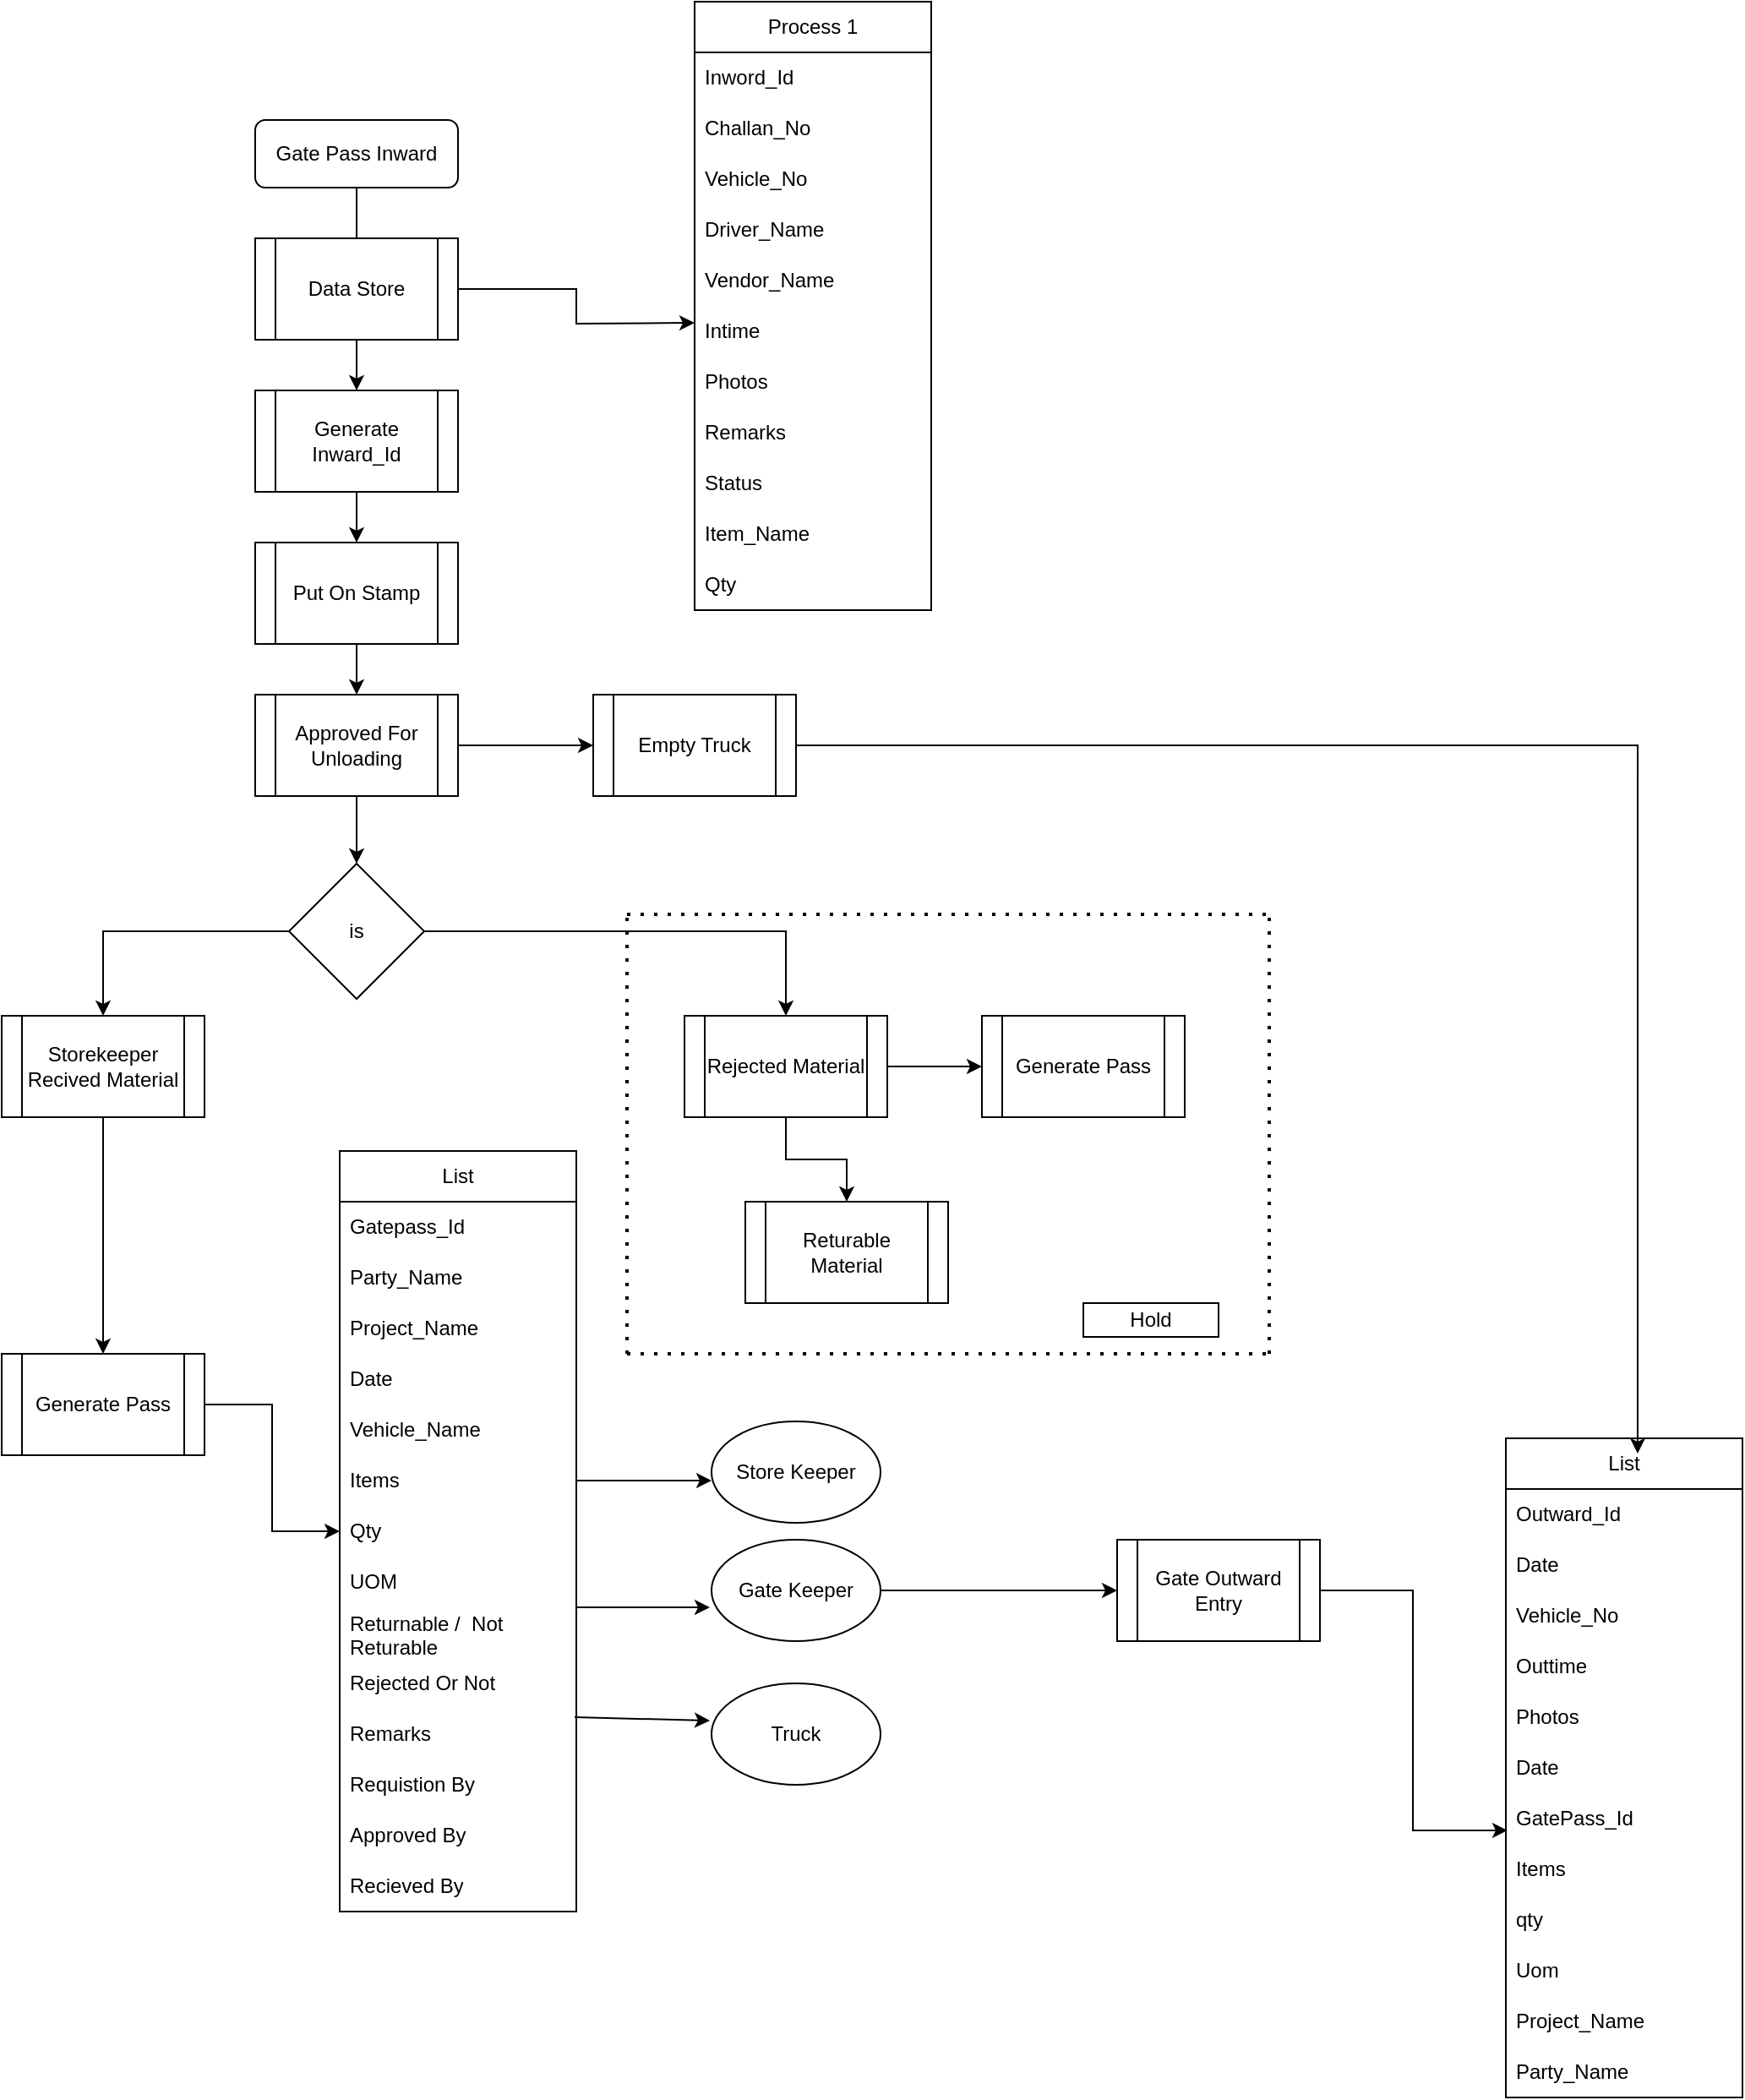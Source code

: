 <mxfile version="22.1.18" type="device">
  <diagram id="C5RBs43oDa-KdzZeNtuy" name="Page-1">
    <mxGraphModel dx="1114" dy="592" grid="1" gridSize="10" guides="1" tooltips="1" connect="1" arrows="1" fold="1" page="1" pageScale="1" pageWidth="827" pageHeight="1169" math="0" shadow="0">
      <root>
        <mxCell id="WIyWlLk6GJQsqaUBKTNV-0" />
        <mxCell id="WIyWlLk6GJQsqaUBKTNV-1" parent="WIyWlLk6GJQsqaUBKTNV-0" />
        <mxCell id="WIyWlLk6GJQsqaUBKTNV-2" value="" style="rounded=0;html=1;jettySize=auto;orthogonalLoop=1;fontSize=11;endArrow=block;endFill=0;endSize=8;strokeWidth=1;shadow=0;labelBackgroundColor=none;edgeStyle=orthogonalEdgeStyle;" parent="WIyWlLk6GJQsqaUBKTNV-1" source="WIyWlLk6GJQsqaUBKTNV-3" edge="1">
          <mxGeometry relative="1" as="geometry">
            <mxPoint x="220" y="170" as="targetPoint" />
          </mxGeometry>
        </mxCell>
        <mxCell id="WIyWlLk6GJQsqaUBKTNV-3" value="Gate Pass Inward" style="rounded=1;whiteSpace=wrap;html=1;fontSize=12;glass=0;strokeWidth=1;shadow=0;" parent="WIyWlLk6GJQsqaUBKTNV-1" vertex="1">
          <mxGeometry x="160" y="80" width="120" height="40" as="geometry" />
        </mxCell>
        <mxCell id="b_gZb27_Rq4zu_0cM__3-4" value="" style="edgeStyle=orthogonalEdgeStyle;rounded=0;orthogonalLoop=1;jettySize=auto;html=1;" parent="WIyWlLk6GJQsqaUBKTNV-1" source="b_gZb27_Rq4zu_0cM__3-2" edge="1">
          <mxGeometry relative="1" as="geometry">
            <mxPoint x="420" y="200" as="targetPoint" />
          </mxGeometry>
        </mxCell>
        <mxCell id="b_gZb27_Rq4zu_0cM__3-21" value="" style="edgeStyle=orthogonalEdgeStyle;rounded=0;orthogonalLoop=1;jettySize=auto;html=1;" parent="WIyWlLk6GJQsqaUBKTNV-1" source="b_gZb27_Rq4zu_0cM__3-2" target="b_gZb27_Rq4zu_0cM__3-20" edge="1">
          <mxGeometry relative="1" as="geometry" />
        </mxCell>
        <mxCell id="b_gZb27_Rq4zu_0cM__3-2" value="Data Store" style="shape=process;whiteSpace=wrap;html=1;backgroundOutline=1;" parent="WIyWlLk6GJQsqaUBKTNV-1" vertex="1">
          <mxGeometry x="160" y="150" width="120" height="60" as="geometry" />
        </mxCell>
        <mxCell id="b_gZb27_Rq4zu_0cM__3-5" value="Process 1" style="swimlane;fontStyle=0;childLayout=stackLayout;horizontal=1;startSize=30;horizontalStack=0;resizeParent=1;resizeParentMax=0;resizeLast=0;collapsible=1;marginBottom=0;whiteSpace=wrap;html=1;" parent="WIyWlLk6GJQsqaUBKTNV-1" vertex="1">
          <mxGeometry x="420" y="10" width="140" height="360" as="geometry" />
        </mxCell>
        <mxCell id="b_gZb27_Rq4zu_0cM__3-6" value="Inword_Id" style="text;strokeColor=none;fillColor=none;align=left;verticalAlign=middle;spacingLeft=4;spacingRight=4;overflow=hidden;points=[[0,0.5],[1,0.5]];portConstraint=eastwest;rotatable=0;whiteSpace=wrap;html=1;" parent="b_gZb27_Rq4zu_0cM__3-5" vertex="1">
          <mxGeometry y="30" width="140" height="30" as="geometry" />
        </mxCell>
        <mxCell id="b_gZb27_Rq4zu_0cM__3-7" value="Challan_No" style="text;strokeColor=none;fillColor=none;align=left;verticalAlign=middle;spacingLeft=4;spacingRight=4;overflow=hidden;points=[[0,0.5],[1,0.5]];portConstraint=eastwest;rotatable=0;whiteSpace=wrap;html=1;" parent="b_gZb27_Rq4zu_0cM__3-5" vertex="1">
          <mxGeometry y="60" width="140" height="30" as="geometry" />
        </mxCell>
        <mxCell id="b_gZb27_Rq4zu_0cM__3-8" value="Vehicle_No" style="text;strokeColor=none;fillColor=none;align=left;verticalAlign=middle;spacingLeft=4;spacingRight=4;overflow=hidden;points=[[0,0.5],[1,0.5]];portConstraint=eastwest;rotatable=0;whiteSpace=wrap;html=1;" parent="b_gZb27_Rq4zu_0cM__3-5" vertex="1">
          <mxGeometry y="90" width="140" height="30" as="geometry" />
        </mxCell>
        <mxCell id="b_gZb27_Rq4zu_0cM__3-9" value="Driver_Name" style="text;strokeColor=none;fillColor=none;align=left;verticalAlign=middle;spacingLeft=4;spacingRight=4;overflow=hidden;points=[[0,0.5],[1,0.5]];portConstraint=eastwest;rotatable=0;whiteSpace=wrap;html=1;" parent="b_gZb27_Rq4zu_0cM__3-5" vertex="1">
          <mxGeometry y="120" width="140" height="30" as="geometry" />
        </mxCell>
        <mxCell id="b_gZb27_Rq4zu_0cM__3-10" value="Vendor_Name" style="text;strokeColor=none;fillColor=none;align=left;verticalAlign=middle;spacingLeft=4;spacingRight=4;overflow=hidden;points=[[0,0.5],[1,0.5]];portConstraint=eastwest;rotatable=0;whiteSpace=wrap;html=1;" parent="b_gZb27_Rq4zu_0cM__3-5" vertex="1">
          <mxGeometry y="150" width="140" height="30" as="geometry" />
        </mxCell>
        <mxCell id="b_gZb27_Rq4zu_0cM__3-11" value="Intime" style="text;strokeColor=none;fillColor=none;align=left;verticalAlign=middle;spacingLeft=4;spacingRight=4;overflow=hidden;points=[[0,0.5],[1,0.5]];portConstraint=eastwest;rotatable=0;whiteSpace=wrap;html=1;" parent="b_gZb27_Rq4zu_0cM__3-5" vertex="1">
          <mxGeometry y="180" width="140" height="30" as="geometry" />
        </mxCell>
        <mxCell id="b_gZb27_Rq4zu_0cM__3-13" value="Photos" style="text;strokeColor=none;fillColor=none;align=left;verticalAlign=middle;spacingLeft=4;spacingRight=4;overflow=hidden;points=[[0,0.5],[1,0.5]];portConstraint=eastwest;rotatable=0;whiteSpace=wrap;html=1;" parent="b_gZb27_Rq4zu_0cM__3-5" vertex="1">
          <mxGeometry y="210" width="140" height="30" as="geometry" />
        </mxCell>
        <mxCell id="b_gZb27_Rq4zu_0cM__3-14" value="Remarks" style="text;strokeColor=none;fillColor=none;align=left;verticalAlign=middle;spacingLeft=4;spacingRight=4;overflow=hidden;points=[[0,0.5],[1,0.5]];portConstraint=eastwest;rotatable=0;whiteSpace=wrap;html=1;" parent="b_gZb27_Rq4zu_0cM__3-5" vertex="1">
          <mxGeometry y="240" width="140" height="30" as="geometry" />
        </mxCell>
        <mxCell id="b_gZb27_Rq4zu_0cM__3-15" value="Status" style="text;strokeColor=none;fillColor=none;align=left;verticalAlign=middle;spacingLeft=4;spacingRight=4;overflow=hidden;points=[[0,0.5],[1,0.5]];portConstraint=eastwest;rotatable=0;whiteSpace=wrap;html=1;" parent="b_gZb27_Rq4zu_0cM__3-5" vertex="1">
          <mxGeometry y="270" width="140" height="30" as="geometry" />
        </mxCell>
        <mxCell id="b_gZb27_Rq4zu_0cM__3-16" value="Item_Name" style="text;strokeColor=none;fillColor=none;align=left;verticalAlign=middle;spacingLeft=4;spacingRight=4;overflow=hidden;points=[[0,0.5],[1,0.5]];portConstraint=eastwest;rotatable=0;whiteSpace=wrap;html=1;" parent="b_gZb27_Rq4zu_0cM__3-5" vertex="1">
          <mxGeometry y="300" width="140" height="30" as="geometry" />
        </mxCell>
        <mxCell id="b_gZb27_Rq4zu_0cM__3-17" value="Qty" style="text;strokeColor=none;fillColor=none;align=left;verticalAlign=middle;spacingLeft=4;spacingRight=4;overflow=hidden;points=[[0,0.5],[1,0.5]];portConstraint=eastwest;rotatable=0;whiteSpace=wrap;html=1;" parent="b_gZb27_Rq4zu_0cM__3-5" vertex="1">
          <mxGeometry y="330" width="140" height="30" as="geometry" />
        </mxCell>
        <mxCell id="b_gZb27_Rq4zu_0cM__3-23" value="" style="edgeStyle=orthogonalEdgeStyle;rounded=0;orthogonalLoop=1;jettySize=auto;html=1;" parent="WIyWlLk6GJQsqaUBKTNV-1" source="b_gZb27_Rq4zu_0cM__3-20" target="b_gZb27_Rq4zu_0cM__3-22" edge="1">
          <mxGeometry relative="1" as="geometry" />
        </mxCell>
        <mxCell id="b_gZb27_Rq4zu_0cM__3-20" value="Generate Inward_Id" style="shape=process;whiteSpace=wrap;html=1;backgroundOutline=1;" parent="WIyWlLk6GJQsqaUBKTNV-1" vertex="1">
          <mxGeometry x="160" y="240" width="120" height="60" as="geometry" />
        </mxCell>
        <mxCell id="b_gZb27_Rq4zu_0cM__3-26" value="" style="edgeStyle=orthogonalEdgeStyle;rounded=0;orthogonalLoop=1;jettySize=auto;html=1;" parent="WIyWlLk6GJQsqaUBKTNV-1" source="b_gZb27_Rq4zu_0cM__3-22" target="b_gZb27_Rq4zu_0cM__3-25" edge="1">
          <mxGeometry relative="1" as="geometry" />
        </mxCell>
        <mxCell id="b_gZb27_Rq4zu_0cM__3-22" value="Put On Stamp" style="shape=process;whiteSpace=wrap;html=1;backgroundOutline=1;" parent="WIyWlLk6GJQsqaUBKTNV-1" vertex="1">
          <mxGeometry x="160" y="330" width="120" height="60" as="geometry" />
        </mxCell>
        <mxCell id="b_gZb27_Rq4zu_0cM__3-30" value="" style="edgeStyle=orthogonalEdgeStyle;rounded=0;orthogonalLoop=1;jettySize=auto;html=1;" parent="WIyWlLk6GJQsqaUBKTNV-1" source="b_gZb27_Rq4zu_0cM__3-25" target="b_gZb27_Rq4zu_0cM__3-29" edge="1">
          <mxGeometry relative="1" as="geometry" />
        </mxCell>
        <mxCell id="MFoREkGftCJN_I1aYOrF-46" value="" style="edgeStyle=orthogonalEdgeStyle;rounded=0;orthogonalLoop=1;jettySize=auto;html=1;" edge="1" parent="WIyWlLk6GJQsqaUBKTNV-1" source="b_gZb27_Rq4zu_0cM__3-25" target="MFoREkGftCJN_I1aYOrF-45">
          <mxGeometry relative="1" as="geometry" />
        </mxCell>
        <mxCell id="b_gZb27_Rq4zu_0cM__3-25" value="Approved For Unloading" style="shape=process;whiteSpace=wrap;html=1;backgroundOutline=1;" parent="WIyWlLk6GJQsqaUBKTNV-1" vertex="1">
          <mxGeometry x="160" y="420" width="120" height="60" as="geometry" />
        </mxCell>
        <mxCell id="b_gZb27_Rq4zu_0cM__3-36" value="" style="edgeStyle=orthogonalEdgeStyle;rounded=0;orthogonalLoop=1;jettySize=auto;html=1;" parent="WIyWlLk6GJQsqaUBKTNV-1" source="b_gZb27_Rq4zu_0cM__3-29" target="b_gZb27_Rq4zu_0cM__3-35" edge="1">
          <mxGeometry relative="1" as="geometry" />
        </mxCell>
        <mxCell id="b_gZb27_Rq4zu_0cM__3-38" value="" style="edgeStyle=orthogonalEdgeStyle;rounded=0;orthogonalLoop=1;jettySize=auto;html=1;" parent="WIyWlLk6GJQsqaUBKTNV-1" source="b_gZb27_Rq4zu_0cM__3-29" target="b_gZb27_Rq4zu_0cM__3-37" edge="1">
          <mxGeometry relative="1" as="geometry" />
        </mxCell>
        <mxCell id="b_gZb27_Rq4zu_0cM__3-29" value="is" style="rhombus;whiteSpace=wrap;html=1;" parent="WIyWlLk6GJQsqaUBKTNV-1" vertex="1">
          <mxGeometry x="180" y="520" width="80" height="80" as="geometry" />
        </mxCell>
        <mxCell id="MFoREkGftCJN_I1aYOrF-2" value="" style="edgeStyle=orthogonalEdgeStyle;rounded=0;orthogonalLoop=1;jettySize=auto;html=1;" edge="1" parent="WIyWlLk6GJQsqaUBKTNV-1" source="b_gZb27_Rq4zu_0cM__3-35" target="MFoREkGftCJN_I1aYOrF-1">
          <mxGeometry relative="1" as="geometry" />
        </mxCell>
        <mxCell id="b_gZb27_Rq4zu_0cM__3-35" value="Storekeeper Recived Material" style="shape=process;whiteSpace=wrap;html=1;backgroundOutline=1;" parent="WIyWlLk6GJQsqaUBKTNV-1" vertex="1">
          <mxGeometry x="10" y="610" width="120" height="60" as="geometry" />
        </mxCell>
        <mxCell id="b_gZb27_Rq4zu_0cM__3-43" value="" style="edgeStyle=orthogonalEdgeStyle;rounded=0;orthogonalLoop=1;jettySize=auto;html=1;" parent="WIyWlLk6GJQsqaUBKTNV-1" source="b_gZb27_Rq4zu_0cM__3-37" target="b_gZb27_Rq4zu_0cM__3-42" edge="1">
          <mxGeometry relative="1" as="geometry" />
        </mxCell>
        <mxCell id="b_gZb27_Rq4zu_0cM__3-45" value="" style="edgeStyle=orthogonalEdgeStyle;rounded=0;orthogonalLoop=1;jettySize=auto;html=1;" parent="WIyWlLk6GJQsqaUBKTNV-1" source="b_gZb27_Rq4zu_0cM__3-37" target="b_gZb27_Rq4zu_0cM__3-44" edge="1">
          <mxGeometry relative="1" as="geometry" />
        </mxCell>
        <mxCell id="b_gZb27_Rq4zu_0cM__3-37" value="Rejected Material" style="shape=process;whiteSpace=wrap;html=1;backgroundOutline=1;" parent="WIyWlLk6GJQsqaUBKTNV-1" vertex="1">
          <mxGeometry x="414" y="610" width="120" height="60" as="geometry" />
        </mxCell>
        <mxCell id="b_gZb27_Rq4zu_0cM__3-42" value="Generate Pass" style="shape=process;whiteSpace=wrap;html=1;backgroundOutline=1;" parent="WIyWlLk6GJQsqaUBKTNV-1" vertex="1">
          <mxGeometry x="590" y="610" width="120" height="60" as="geometry" />
        </mxCell>
        <mxCell id="b_gZb27_Rq4zu_0cM__3-44" value="Returable Material" style="shape=process;whiteSpace=wrap;html=1;backgroundOutline=1;" parent="WIyWlLk6GJQsqaUBKTNV-1" vertex="1">
          <mxGeometry x="450" y="720" width="120" height="60" as="geometry" />
        </mxCell>
        <mxCell id="MFoREkGftCJN_I1aYOrF-3" style="edgeStyle=orthogonalEdgeStyle;rounded=0;orthogonalLoop=1;jettySize=auto;html=1;" edge="1" parent="WIyWlLk6GJQsqaUBKTNV-1" source="MFoREkGftCJN_I1aYOrF-1" target="MFoREkGftCJN_I1aYOrF-4">
          <mxGeometry relative="1" as="geometry">
            <mxPoint x="230" y="920" as="targetPoint" />
          </mxGeometry>
        </mxCell>
        <mxCell id="MFoREkGftCJN_I1aYOrF-1" value="Generate Pass" style="shape=process;whiteSpace=wrap;html=1;backgroundOutline=1;" vertex="1" parent="WIyWlLk6GJQsqaUBKTNV-1">
          <mxGeometry x="10" y="810" width="120" height="60" as="geometry" />
        </mxCell>
        <mxCell id="MFoREkGftCJN_I1aYOrF-4" value="List" style="swimlane;fontStyle=0;childLayout=stackLayout;horizontal=1;startSize=30;horizontalStack=0;resizeParent=1;resizeParentMax=0;resizeLast=0;collapsible=1;marginBottom=0;whiteSpace=wrap;html=1;" vertex="1" parent="WIyWlLk6GJQsqaUBKTNV-1">
          <mxGeometry x="210" y="690" width="140" height="450" as="geometry" />
        </mxCell>
        <mxCell id="MFoREkGftCJN_I1aYOrF-5" value="Gatepass_Id" style="text;strokeColor=none;fillColor=none;align=left;verticalAlign=middle;spacingLeft=4;spacingRight=4;overflow=hidden;points=[[0,0.5],[1,0.5]];portConstraint=eastwest;rotatable=0;whiteSpace=wrap;html=1;" vertex="1" parent="MFoREkGftCJN_I1aYOrF-4">
          <mxGeometry y="30" width="140" height="30" as="geometry" />
        </mxCell>
        <mxCell id="MFoREkGftCJN_I1aYOrF-6" value="Party_Name" style="text;strokeColor=none;fillColor=none;align=left;verticalAlign=middle;spacingLeft=4;spacingRight=4;overflow=hidden;points=[[0,0.5],[1,0.5]];portConstraint=eastwest;rotatable=0;whiteSpace=wrap;html=1;" vertex="1" parent="MFoREkGftCJN_I1aYOrF-4">
          <mxGeometry y="60" width="140" height="30" as="geometry" />
        </mxCell>
        <mxCell id="MFoREkGftCJN_I1aYOrF-7" value="Project_Name" style="text;strokeColor=none;fillColor=none;align=left;verticalAlign=middle;spacingLeft=4;spacingRight=4;overflow=hidden;points=[[0,0.5],[1,0.5]];portConstraint=eastwest;rotatable=0;whiteSpace=wrap;html=1;" vertex="1" parent="MFoREkGftCJN_I1aYOrF-4">
          <mxGeometry y="90" width="140" height="30" as="geometry" />
        </mxCell>
        <mxCell id="MFoREkGftCJN_I1aYOrF-10" value="Date" style="text;strokeColor=none;fillColor=none;align=left;verticalAlign=middle;spacingLeft=4;spacingRight=4;overflow=hidden;points=[[0,0.5],[1,0.5]];portConstraint=eastwest;rotatable=0;whiteSpace=wrap;html=1;" vertex="1" parent="MFoREkGftCJN_I1aYOrF-4">
          <mxGeometry y="120" width="140" height="30" as="geometry" />
        </mxCell>
        <mxCell id="MFoREkGftCJN_I1aYOrF-9" value="Vehicle_Name" style="text;strokeColor=none;fillColor=none;align=left;verticalAlign=middle;spacingLeft=4;spacingRight=4;overflow=hidden;points=[[0,0.5],[1,0.5]];portConstraint=eastwest;rotatable=0;whiteSpace=wrap;html=1;" vertex="1" parent="MFoREkGftCJN_I1aYOrF-4">
          <mxGeometry y="150" width="140" height="30" as="geometry" />
        </mxCell>
        <mxCell id="MFoREkGftCJN_I1aYOrF-24" style="edgeStyle=orthogonalEdgeStyle;rounded=0;orthogonalLoop=1;jettySize=auto;html=1;" edge="1" parent="MFoREkGftCJN_I1aYOrF-4" source="MFoREkGftCJN_I1aYOrF-11">
          <mxGeometry relative="1" as="geometry">
            <mxPoint x="220" y="195" as="targetPoint" />
          </mxGeometry>
        </mxCell>
        <mxCell id="MFoREkGftCJN_I1aYOrF-11" value="Items" style="text;strokeColor=none;fillColor=none;align=left;verticalAlign=middle;spacingLeft=4;spacingRight=4;overflow=hidden;points=[[0,0.5],[1,0.5]];portConstraint=eastwest;rotatable=0;whiteSpace=wrap;html=1;" vertex="1" parent="MFoREkGftCJN_I1aYOrF-4">
          <mxGeometry y="180" width="140" height="30" as="geometry" />
        </mxCell>
        <mxCell id="MFoREkGftCJN_I1aYOrF-12" value="Qty" style="text;strokeColor=none;fillColor=none;align=left;verticalAlign=middle;spacingLeft=4;spacingRight=4;overflow=hidden;points=[[0,0.5],[1,0.5]];portConstraint=eastwest;rotatable=0;whiteSpace=wrap;html=1;" vertex="1" parent="MFoREkGftCJN_I1aYOrF-4">
          <mxGeometry y="210" width="140" height="30" as="geometry" />
        </mxCell>
        <mxCell id="MFoREkGftCJN_I1aYOrF-13" value="UOM" style="text;strokeColor=none;fillColor=none;align=left;verticalAlign=middle;spacingLeft=4;spacingRight=4;overflow=hidden;points=[[0,0.5],[1,0.5]];portConstraint=eastwest;rotatable=0;whiteSpace=wrap;html=1;" vertex="1" parent="MFoREkGftCJN_I1aYOrF-4">
          <mxGeometry y="240" width="140" height="30" as="geometry" />
        </mxCell>
        <mxCell id="MFoREkGftCJN_I1aYOrF-14" value="Returnable /&amp;nbsp; Not Returable" style="text;strokeColor=none;fillColor=none;align=left;verticalAlign=middle;spacingLeft=4;spacingRight=4;overflow=hidden;points=[[0,0.5],[1,0.5]];portConstraint=eastwest;rotatable=0;whiteSpace=wrap;html=1;" vertex="1" parent="MFoREkGftCJN_I1aYOrF-4">
          <mxGeometry y="270" width="140" height="30" as="geometry" />
        </mxCell>
        <mxCell id="MFoREkGftCJN_I1aYOrF-16" value="Rejected Or Not" style="text;strokeColor=none;fillColor=none;align=left;verticalAlign=middle;spacingLeft=4;spacingRight=4;overflow=hidden;points=[[0,0.5],[1,0.5]];portConstraint=eastwest;rotatable=0;whiteSpace=wrap;html=1;" vertex="1" parent="MFoREkGftCJN_I1aYOrF-4">
          <mxGeometry y="300" width="140" height="30" as="geometry" />
        </mxCell>
        <mxCell id="MFoREkGftCJN_I1aYOrF-20" value="Remarks" style="text;strokeColor=none;fillColor=none;align=left;verticalAlign=middle;spacingLeft=4;spacingRight=4;overflow=hidden;points=[[0,0.5],[1,0.5]];portConstraint=eastwest;rotatable=0;whiteSpace=wrap;html=1;" vertex="1" parent="MFoREkGftCJN_I1aYOrF-4">
          <mxGeometry y="330" width="140" height="30" as="geometry" />
        </mxCell>
        <mxCell id="MFoREkGftCJN_I1aYOrF-17" value="Requistion By" style="text;strokeColor=none;fillColor=none;align=left;verticalAlign=middle;spacingLeft=4;spacingRight=4;overflow=hidden;points=[[0,0.5],[1,0.5]];portConstraint=eastwest;rotatable=0;whiteSpace=wrap;html=1;" vertex="1" parent="MFoREkGftCJN_I1aYOrF-4">
          <mxGeometry y="360" width="140" height="30" as="geometry" />
        </mxCell>
        <mxCell id="MFoREkGftCJN_I1aYOrF-18" value="Approved By" style="text;strokeColor=none;fillColor=none;align=left;verticalAlign=middle;spacingLeft=4;spacingRight=4;overflow=hidden;points=[[0,0.5],[1,0.5]];portConstraint=eastwest;rotatable=0;whiteSpace=wrap;html=1;" vertex="1" parent="MFoREkGftCJN_I1aYOrF-4">
          <mxGeometry y="390" width="140" height="30" as="geometry" />
        </mxCell>
        <mxCell id="MFoREkGftCJN_I1aYOrF-19" value="Recieved By" style="text;strokeColor=none;fillColor=none;align=left;verticalAlign=middle;spacingLeft=4;spacingRight=4;overflow=hidden;points=[[0,0.5],[1,0.5]];portConstraint=eastwest;rotatable=0;whiteSpace=wrap;html=1;" vertex="1" parent="MFoREkGftCJN_I1aYOrF-4">
          <mxGeometry y="420" width="140" height="30" as="geometry" />
        </mxCell>
        <mxCell id="MFoREkGftCJN_I1aYOrF-25" value="Store Keeper" style="ellipse;whiteSpace=wrap;html=1;" vertex="1" parent="WIyWlLk6GJQsqaUBKTNV-1">
          <mxGeometry x="430" y="850" width="100" height="60" as="geometry" />
        </mxCell>
        <mxCell id="MFoREkGftCJN_I1aYOrF-36" value="" style="edgeStyle=orthogonalEdgeStyle;rounded=0;orthogonalLoop=1;jettySize=auto;html=1;" edge="1" parent="WIyWlLk6GJQsqaUBKTNV-1" source="MFoREkGftCJN_I1aYOrF-29" target="MFoREkGftCJN_I1aYOrF-35">
          <mxGeometry relative="1" as="geometry" />
        </mxCell>
        <mxCell id="MFoREkGftCJN_I1aYOrF-29" value="Gate Keeper" style="ellipse;whiteSpace=wrap;html=1;" vertex="1" parent="WIyWlLk6GJQsqaUBKTNV-1">
          <mxGeometry x="430" y="920" width="100" height="60" as="geometry" />
        </mxCell>
        <mxCell id="MFoREkGftCJN_I1aYOrF-30" value="" style="endArrow=classic;html=1;rounded=0;entryX=-0.01;entryY=0.667;entryDx=0;entryDy=0;entryPerimeter=0;" edge="1" parent="WIyWlLk6GJQsqaUBKTNV-1" target="MFoREkGftCJN_I1aYOrF-29">
          <mxGeometry width="50" height="50" relative="1" as="geometry">
            <mxPoint x="350" y="960" as="sourcePoint" />
            <mxPoint x="400" y="910" as="targetPoint" />
          </mxGeometry>
        </mxCell>
        <mxCell id="MFoREkGftCJN_I1aYOrF-31" value="Truck" style="ellipse;whiteSpace=wrap;html=1;" vertex="1" parent="WIyWlLk6GJQsqaUBKTNV-1">
          <mxGeometry x="430" y="1005" width="100" height="60" as="geometry" />
        </mxCell>
        <mxCell id="MFoREkGftCJN_I1aYOrF-32" value="" style="endArrow=classic;html=1;rounded=0;entryX=-0.01;entryY=0.367;entryDx=0;entryDy=0;exitX=0.993;exitY=0.167;exitDx=0;exitDy=0;exitPerimeter=0;entryPerimeter=0;" edge="1" parent="WIyWlLk6GJQsqaUBKTNV-1" source="MFoREkGftCJN_I1aYOrF-20" target="MFoREkGftCJN_I1aYOrF-31">
          <mxGeometry width="50" height="50" relative="1" as="geometry">
            <mxPoint x="350" y="1040" as="sourcePoint" />
            <mxPoint x="400" y="990" as="targetPoint" />
          </mxGeometry>
        </mxCell>
        <mxCell id="MFoREkGftCJN_I1aYOrF-35" value="Gate Outward Entry" style="shape=process;whiteSpace=wrap;html=1;backgroundOutline=1;" vertex="1" parent="WIyWlLk6GJQsqaUBKTNV-1">
          <mxGeometry x="670" y="920" width="120" height="60" as="geometry" />
        </mxCell>
        <mxCell id="MFoREkGftCJN_I1aYOrF-45" value="Empty Truck" style="shape=process;whiteSpace=wrap;html=1;backgroundOutline=1;" vertex="1" parent="WIyWlLk6GJQsqaUBKTNV-1">
          <mxGeometry x="360" y="420" width="120" height="60" as="geometry" />
        </mxCell>
        <mxCell id="MFoREkGftCJN_I1aYOrF-48" value="" style="endArrow=none;dashed=1;html=1;dashPattern=1 3;strokeWidth=2;rounded=0;" edge="1" parent="WIyWlLk6GJQsqaUBKTNV-1">
          <mxGeometry width="50" height="50" relative="1" as="geometry">
            <mxPoint x="380" y="810" as="sourcePoint" />
            <mxPoint x="380" y="550" as="targetPoint" />
          </mxGeometry>
        </mxCell>
        <mxCell id="MFoREkGftCJN_I1aYOrF-49" value="" style="endArrow=none;dashed=1;html=1;dashPattern=1 3;strokeWidth=2;rounded=0;" edge="1" parent="WIyWlLk6GJQsqaUBKTNV-1">
          <mxGeometry width="50" height="50" relative="1" as="geometry">
            <mxPoint x="380" y="550" as="sourcePoint" />
            <mxPoint x="760" y="550" as="targetPoint" />
          </mxGeometry>
        </mxCell>
        <mxCell id="MFoREkGftCJN_I1aYOrF-50" value="" style="endArrow=none;dashed=1;html=1;dashPattern=1 3;strokeWidth=2;rounded=0;" edge="1" parent="WIyWlLk6GJQsqaUBKTNV-1">
          <mxGeometry width="50" height="50" relative="1" as="geometry">
            <mxPoint x="760" y="810" as="sourcePoint" />
            <mxPoint x="760" y="550" as="targetPoint" />
          </mxGeometry>
        </mxCell>
        <mxCell id="MFoREkGftCJN_I1aYOrF-51" value="" style="endArrow=none;dashed=1;html=1;dashPattern=1 3;strokeWidth=2;rounded=0;" edge="1" parent="WIyWlLk6GJQsqaUBKTNV-1">
          <mxGeometry width="50" height="50" relative="1" as="geometry">
            <mxPoint x="380" y="810" as="sourcePoint" />
            <mxPoint x="760" y="810" as="targetPoint" />
          </mxGeometry>
        </mxCell>
        <mxCell id="MFoREkGftCJN_I1aYOrF-52" value="Hold" style="rounded=0;whiteSpace=wrap;html=1;" vertex="1" parent="WIyWlLk6GJQsqaUBKTNV-1">
          <mxGeometry x="650" y="780" width="80" height="20" as="geometry" />
        </mxCell>
        <mxCell id="MFoREkGftCJN_I1aYOrF-58" value="List" style="swimlane;fontStyle=0;childLayout=stackLayout;horizontal=1;startSize=30;horizontalStack=0;resizeParent=1;resizeParentMax=0;resizeLast=0;collapsible=1;marginBottom=0;whiteSpace=wrap;html=1;" vertex="1" parent="WIyWlLk6GJQsqaUBKTNV-1">
          <mxGeometry x="900" y="860" width="140" height="390" as="geometry" />
        </mxCell>
        <mxCell id="MFoREkGftCJN_I1aYOrF-71" value="Outward_Id" style="text;strokeColor=none;fillColor=none;align=left;verticalAlign=middle;spacingLeft=4;spacingRight=4;overflow=hidden;points=[[0,0.5],[1,0.5]];portConstraint=eastwest;rotatable=0;whiteSpace=wrap;html=1;" vertex="1" parent="MFoREkGftCJN_I1aYOrF-58">
          <mxGeometry y="30" width="140" height="30" as="geometry" />
        </mxCell>
        <mxCell id="MFoREkGftCJN_I1aYOrF-70" value="Date" style="text;strokeColor=none;fillColor=none;align=left;verticalAlign=middle;spacingLeft=4;spacingRight=4;overflow=hidden;points=[[0,0.5],[1,0.5]];portConstraint=eastwest;rotatable=0;whiteSpace=wrap;html=1;" vertex="1" parent="MFoREkGftCJN_I1aYOrF-58">
          <mxGeometry y="60" width="140" height="30" as="geometry" />
        </mxCell>
        <mxCell id="MFoREkGftCJN_I1aYOrF-60" value="Vehicle_No" style="text;strokeColor=none;fillColor=none;align=left;verticalAlign=middle;spacingLeft=4;spacingRight=4;overflow=hidden;points=[[0,0.5],[1,0.5]];portConstraint=eastwest;rotatable=0;whiteSpace=wrap;html=1;" vertex="1" parent="MFoREkGftCJN_I1aYOrF-58">
          <mxGeometry y="90" width="140" height="30" as="geometry" />
        </mxCell>
        <mxCell id="MFoREkGftCJN_I1aYOrF-72" value="Outtime" style="text;strokeColor=none;fillColor=none;align=left;verticalAlign=middle;spacingLeft=4;spacingRight=4;overflow=hidden;points=[[0,0.5],[1,0.5]];portConstraint=eastwest;rotatable=0;whiteSpace=wrap;html=1;" vertex="1" parent="MFoREkGftCJN_I1aYOrF-58">
          <mxGeometry y="120" width="140" height="30" as="geometry" />
        </mxCell>
        <mxCell id="MFoREkGftCJN_I1aYOrF-73" value="Photos" style="text;strokeColor=none;fillColor=none;align=left;verticalAlign=middle;spacingLeft=4;spacingRight=4;overflow=hidden;points=[[0,0.5],[1,0.5]];portConstraint=eastwest;rotatable=0;whiteSpace=wrap;html=1;" vertex="1" parent="MFoREkGftCJN_I1aYOrF-58">
          <mxGeometry y="150" width="140" height="30" as="geometry" />
        </mxCell>
        <mxCell id="MFoREkGftCJN_I1aYOrF-74" value="Date" style="text;strokeColor=none;fillColor=none;align=left;verticalAlign=middle;spacingLeft=4;spacingRight=4;overflow=hidden;points=[[0,0.5],[1,0.5]];portConstraint=eastwest;rotatable=0;whiteSpace=wrap;html=1;" vertex="1" parent="MFoREkGftCJN_I1aYOrF-58">
          <mxGeometry y="180" width="140" height="30" as="geometry" />
        </mxCell>
        <mxCell id="MFoREkGftCJN_I1aYOrF-59" value="GatePass_Id" style="text;strokeColor=none;fillColor=none;align=left;verticalAlign=middle;spacingLeft=4;spacingRight=4;overflow=hidden;points=[[0,0.5],[1,0.5]];portConstraint=eastwest;rotatable=0;whiteSpace=wrap;html=1;" vertex="1" parent="MFoREkGftCJN_I1aYOrF-58">
          <mxGeometry y="210" width="140" height="30" as="geometry" />
        </mxCell>
        <mxCell id="MFoREkGftCJN_I1aYOrF-61" value="Items" style="text;strokeColor=none;fillColor=none;align=left;verticalAlign=middle;spacingLeft=4;spacingRight=4;overflow=hidden;points=[[0,0.5],[1,0.5]];portConstraint=eastwest;rotatable=0;whiteSpace=wrap;html=1;" vertex="1" parent="MFoREkGftCJN_I1aYOrF-58">
          <mxGeometry y="240" width="140" height="30" as="geometry" />
        </mxCell>
        <mxCell id="MFoREkGftCJN_I1aYOrF-63" value="qty" style="text;strokeColor=none;fillColor=none;align=left;verticalAlign=middle;spacingLeft=4;spacingRight=4;overflow=hidden;points=[[0,0.5],[1,0.5]];portConstraint=eastwest;rotatable=0;whiteSpace=wrap;html=1;" vertex="1" parent="MFoREkGftCJN_I1aYOrF-58">
          <mxGeometry y="270" width="140" height="30" as="geometry" />
        </mxCell>
        <mxCell id="MFoREkGftCJN_I1aYOrF-64" value="Uom" style="text;strokeColor=none;fillColor=none;align=left;verticalAlign=middle;spacingLeft=4;spacingRight=4;overflow=hidden;points=[[0,0.5],[1,0.5]];portConstraint=eastwest;rotatable=0;whiteSpace=wrap;html=1;" vertex="1" parent="MFoREkGftCJN_I1aYOrF-58">
          <mxGeometry y="300" width="140" height="30" as="geometry" />
        </mxCell>
        <mxCell id="MFoREkGftCJN_I1aYOrF-65" value="Project_Name" style="text;strokeColor=none;fillColor=none;align=left;verticalAlign=middle;spacingLeft=4;spacingRight=4;overflow=hidden;points=[[0,0.5],[1,0.5]];portConstraint=eastwest;rotatable=0;whiteSpace=wrap;html=1;" vertex="1" parent="MFoREkGftCJN_I1aYOrF-58">
          <mxGeometry y="330" width="140" height="30" as="geometry" />
        </mxCell>
        <mxCell id="MFoREkGftCJN_I1aYOrF-66" value="Party_Name" style="text;strokeColor=none;fillColor=none;align=left;verticalAlign=middle;spacingLeft=4;spacingRight=4;overflow=hidden;points=[[0,0.5],[1,0.5]];portConstraint=eastwest;rotatable=0;whiteSpace=wrap;html=1;" vertex="1" parent="MFoREkGftCJN_I1aYOrF-58">
          <mxGeometry y="360" width="140" height="30" as="geometry" />
        </mxCell>
        <mxCell id="MFoREkGftCJN_I1aYOrF-75" style="edgeStyle=orthogonalEdgeStyle;rounded=0;orthogonalLoop=1;jettySize=auto;html=1;exitX=1;exitY=0.5;exitDx=0;exitDy=0;entryX=0.557;entryY=0.023;entryDx=0;entryDy=0;entryPerimeter=0;" edge="1" parent="WIyWlLk6GJQsqaUBKTNV-1" source="MFoREkGftCJN_I1aYOrF-45" target="MFoREkGftCJN_I1aYOrF-58">
          <mxGeometry relative="1" as="geometry" />
        </mxCell>
        <mxCell id="MFoREkGftCJN_I1aYOrF-77" style="edgeStyle=orthogonalEdgeStyle;rounded=0;orthogonalLoop=1;jettySize=auto;html=1;exitX=1;exitY=0.5;exitDx=0;exitDy=0;entryX=0.007;entryY=0.733;entryDx=0;entryDy=0;entryPerimeter=0;" edge="1" parent="WIyWlLk6GJQsqaUBKTNV-1" source="MFoREkGftCJN_I1aYOrF-35" target="MFoREkGftCJN_I1aYOrF-59">
          <mxGeometry relative="1" as="geometry" />
        </mxCell>
      </root>
    </mxGraphModel>
  </diagram>
</mxfile>
